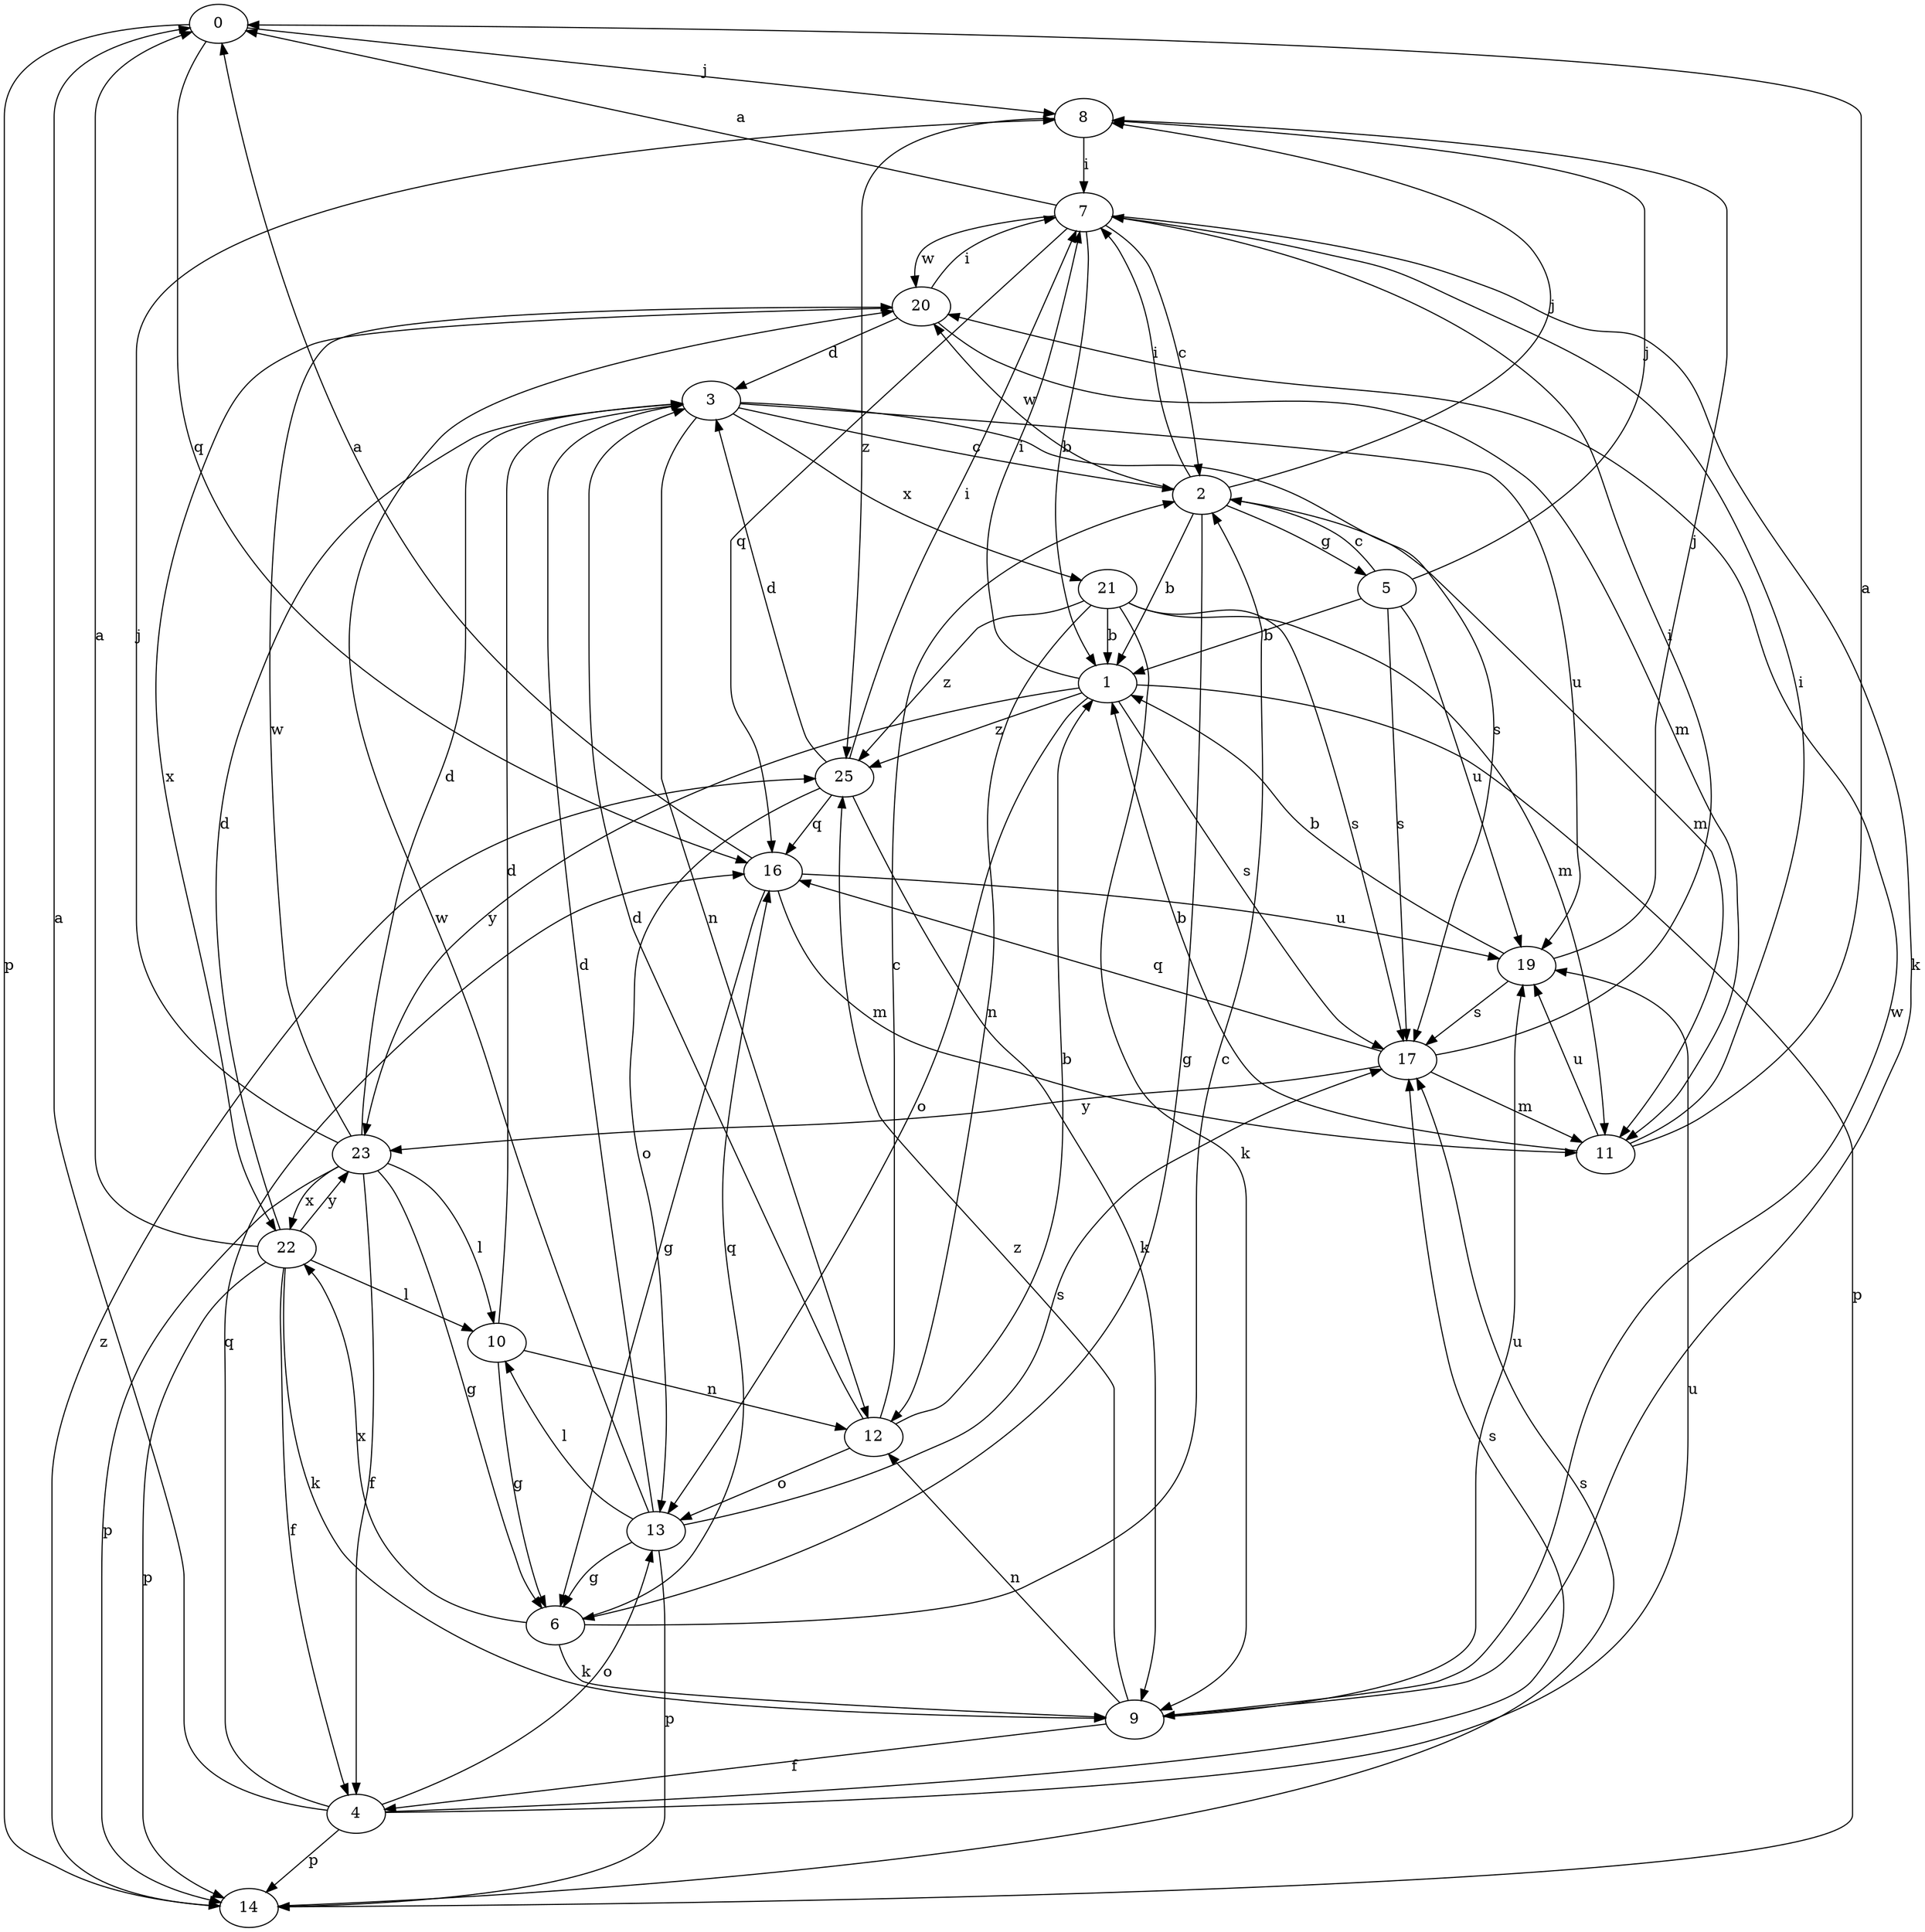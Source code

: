 strict digraph  {
0;
1;
2;
3;
4;
5;
6;
7;
8;
9;
10;
11;
12;
13;
14;
16;
17;
19;
20;
21;
22;
23;
25;
0 -> 8  [label=j];
0 -> 14  [label=p];
0 -> 16  [label=q];
1 -> 7  [label=i];
1 -> 13  [label=o];
1 -> 14  [label=p];
1 -> 17  [label=s];
1 -> 23  [label=y];
1 -> 25  [label=z];
2 -> 1  [label=b];
2 -> 5  [label=g];
2 -> 6  [label=g];
2 -> 7  [label=i];
2 -> 8  [label=j];
2 -> 11  [label=m];
2 -> 20  [label=w];
3 -> 2  [label=c];
3 -> 12  [label=n];
3 -> 17  [label=s];
3 -> 19  [label=u];
3 -> 21  [label=x];
4 -> 0  [label=a];
4 -> 13  [label=o];
4 -> 14  [label=p];
4 -> 16  [label=q];
4 -> 17  [label=s];
4 -> 19  [label=u];
5 -> 1  [label=b];
5 -> 2  [label=c];
5 -> 8  [label=j];
5 -> 17  [label=s];
5 -> 19  [label=u];
6 -> 2  [label=c];
6 -> 9  [label=k];
6 -> 16  [label=q];
6 -> 22  [label=x];
7 -> 0  [label=a];
7 -> 1  [label=b];
7 -> 2  [label=c];
7 -> 9  [label=k];
7 -> 16  [label=q];
7 -> 20  [label=w];
8 -> 7  [label=i];
8 -> 25  [label=z];
9 -> 4  [label=f];
9 -> 12  [label=n];
9 -> 19  [label=u];
9 -> 20  [label=w];
9 -> 25  [label=z];
10 -> 3  [label=d];
10 -> 6  [label=g];
10 -> 12  [label=n];
11 -> 0  [label=a];
11 -> 1  [label=b];
11 -> 7  [label=i];
11 -> 19  [label=u];
12 -> 1  [label=b];
12 -> 2  [label=c];
12 -> 3  [label=d];
12 -> 13  [label=o];
13 -> 3  [label=d];
13 -> 6  [label=g];
13 -> 10  [label=l];
13 -> 14  [label=p];
13 -> 17  [label=s];
13 -> 20  [label=w];
14 -> 17  [label=s];
14 -> 25  [label=z];
16 -> 0  [label=a];
16 -> 6  [label=g];
16 -> 11  [label=m];
16 -> 19  [label=u];
17 -> 7  [label=i];
17 -> 11  [label=m];
17 -> 16  [label=q];
17 -> 23  [label=y];
19 -> 1  [label=b];
19 -> 8  [label=j];
19 -> 17  [label=s];
20 -> 3  [label=d];
20 -> 7  [label=i];
20 -> 11  [label=m];
20 -> 22  [label=x];
21 -> 1  [label=b];
21 -> 9  [label=k];
21 -> 11  [label=m];
21 -> 12  [label=n];
21 -> 17  [label=s];
21 -> 25  [label=z];
22 -> 0  [label=a];
22 -> 3  [label=d];
22 -> 4  [label=f];
22 -> 9  [label=k];
22 -> 10  [label=l];
22 -> 14  [label=p];
22 -> 23  [label=y];
23 -> 3  [label=d];
23 -> 4  [label=f];
23 -> 6  [label=g];
23 -> 8  [label=j];
23 -> 10  [label=l];
23 -> 14  [label=p];
23 -> 20  [label=w];
23 -> 22  [label=x];
25 -> 3  [label=d];
25 -> 7  [label=i];
25 -> 9  [label=k];
25 -> 13  [label=o];
25 -> 16  [label=q];
}
